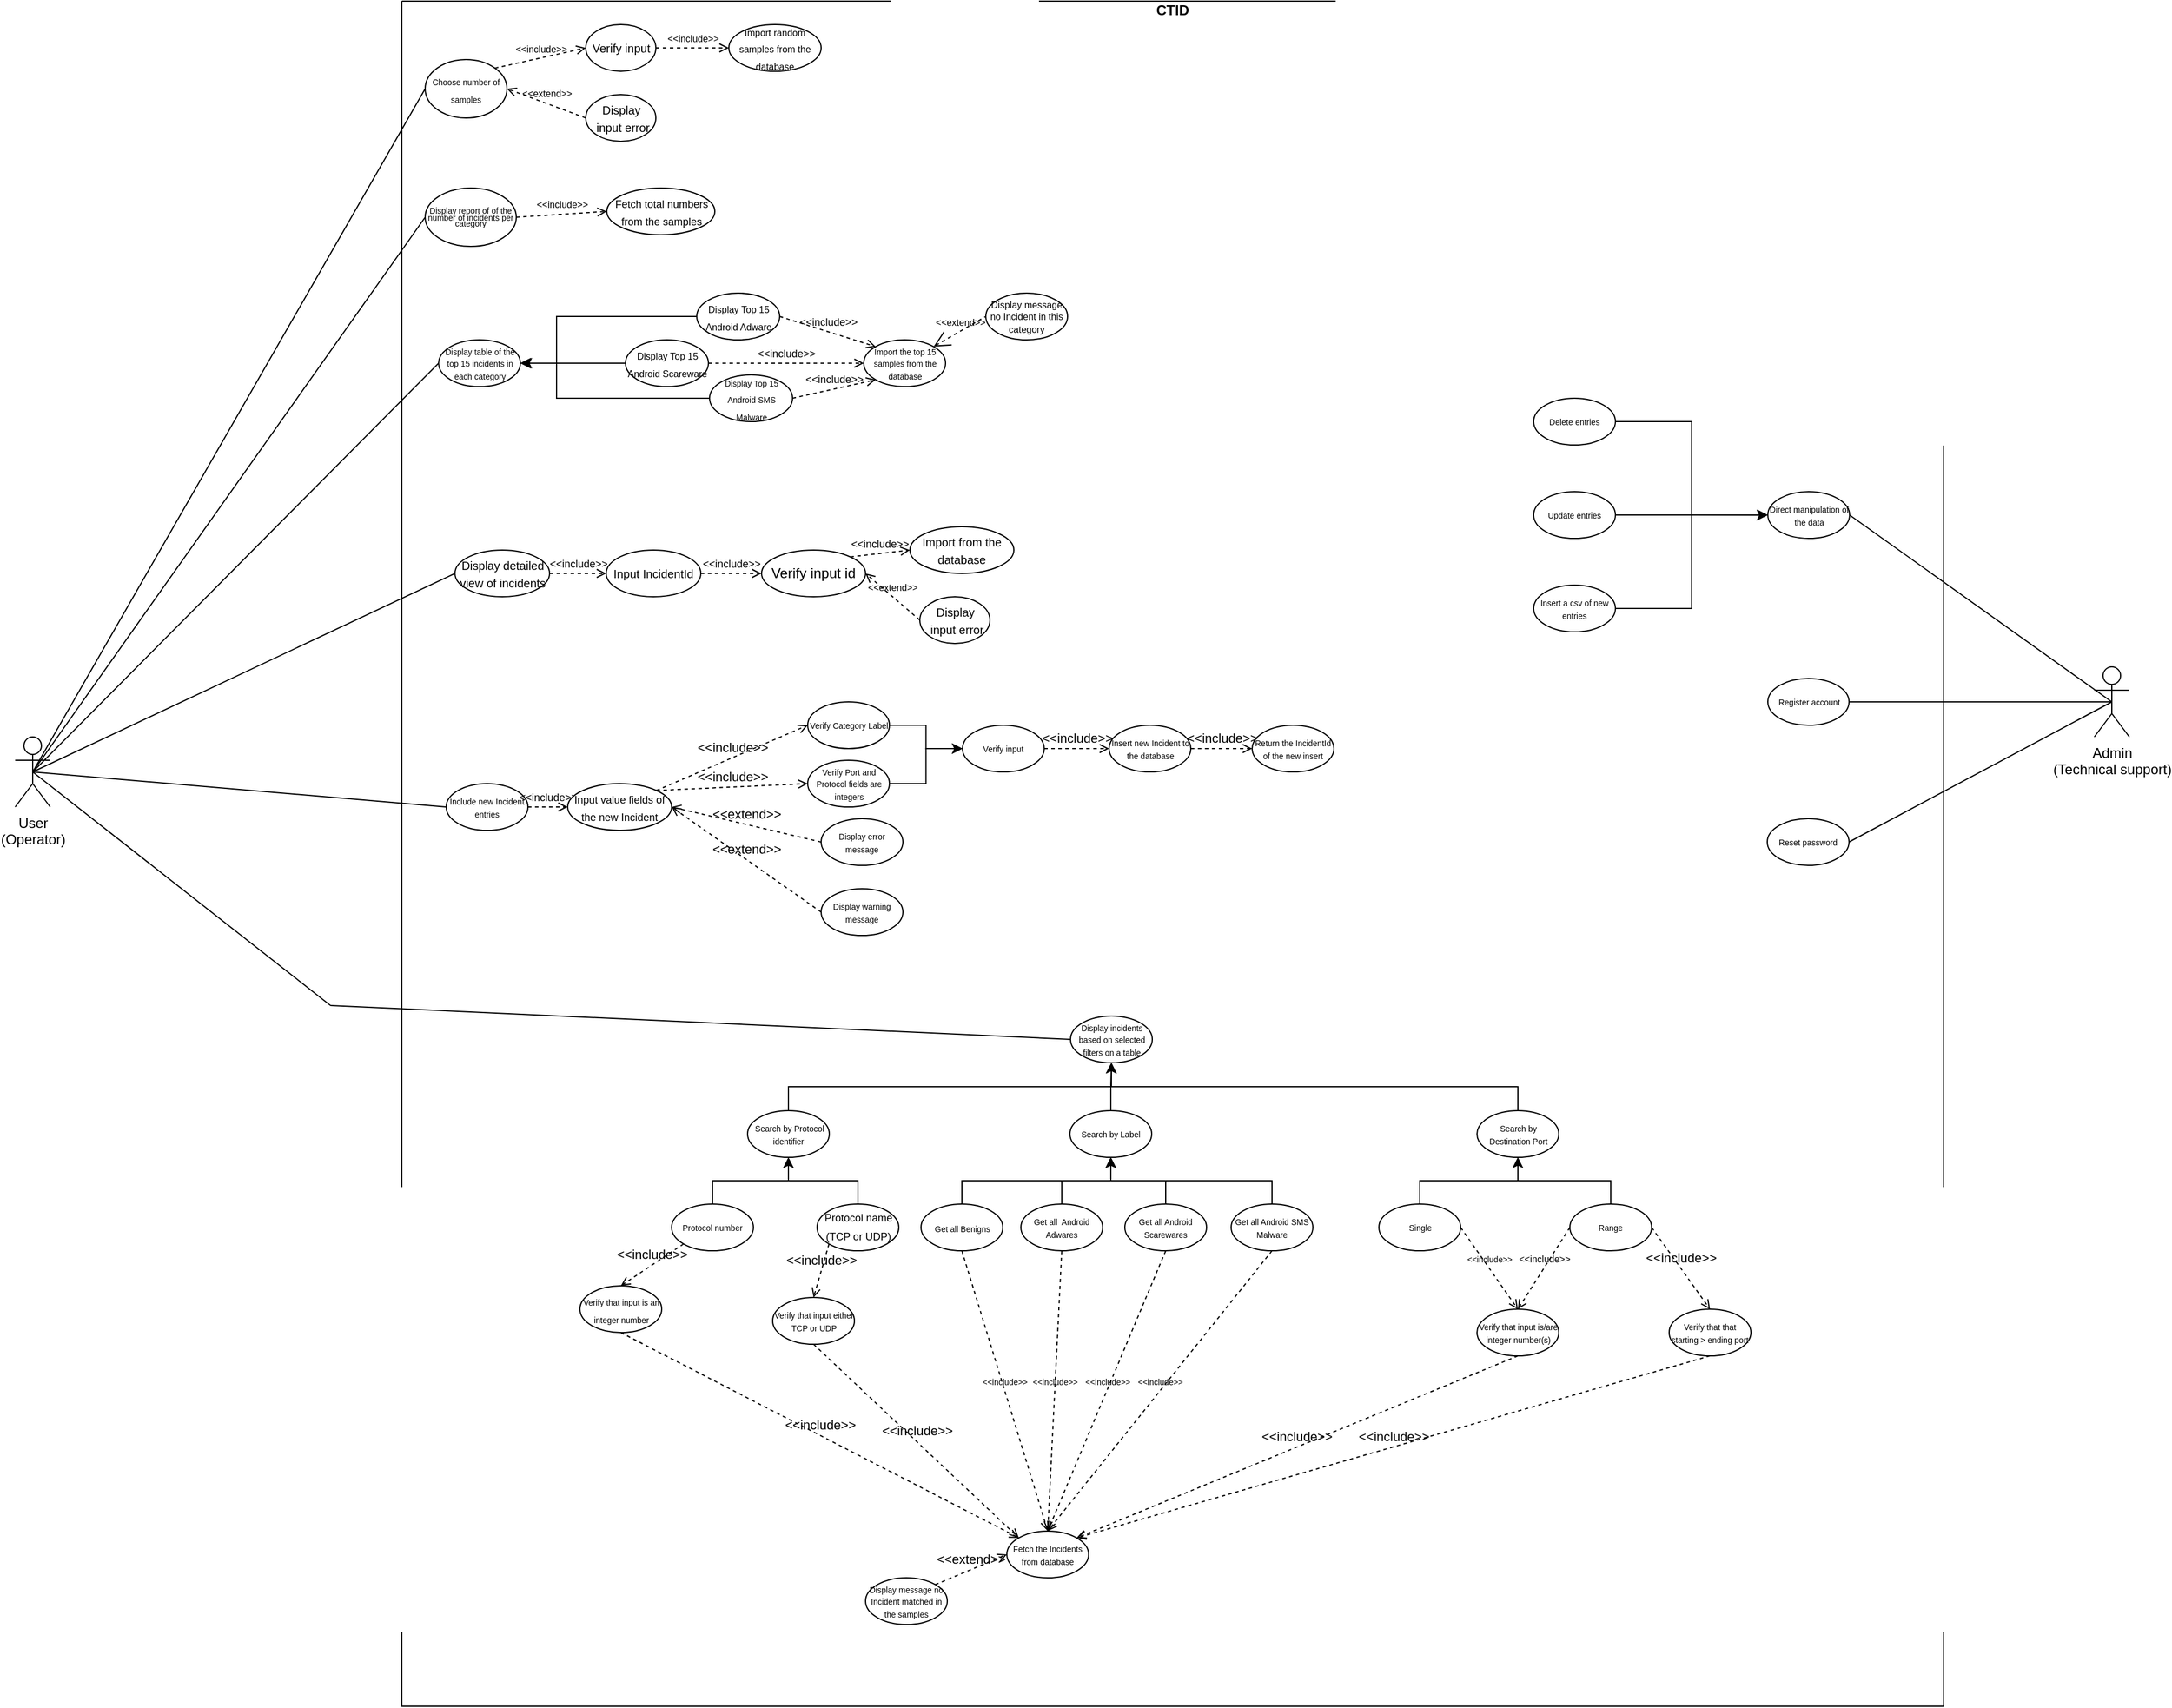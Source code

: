 <mxfile version="22.1.3" type="device">
  <diagram name="Page-1" id="Tl-RUBRihT8ZmPgngLrp">
    <mxGraphModel dx="2268" dy="310" grid="1" gridSize="10" guides="1" tooltips="1" connect="1" arrows="1" fold="1" page="1" pageScale="1" pageWidth="850" pageHeight="1100" math="0" shadow="0">
      <root>
        <mxCell id="0" />
        <mxCell id="1" parent="0" />
        <mxCell id="YjlcLBbJkgOvv29dIScK-1" value="&#xa;CTID" style="swimlane;startSize=0;" parent="1" vertex="1">
          <mxGeometry x="-1259" y="550" width="1320" height="1460" as="geometry">
            <mxRectangle x="150" width="70" height="40" as="alternateBounds" />
          </mxGeometry>
        </mxCell>
        <mxCell id="YjlcLBbJkgOvv29dIScK-4" value="&lt;font style=&quot;font-size: 7px;&quot;&gt;Choose number of samples&lt;/font&gt;" style="ellipse;whiteSpace=wrap;html=1;" parent="YjlcLBbJkgOvv29dIScK-1" vertex="1">
          <mxGeometry x="20" y="50" width="70" height="50" as="geometry" />
        </mxCell>
        <mxCell id="YjlcLBbJkgOvv29dIScK-5" value="&lt;p style=&quot;line-height: 80%; font-size: 7px;&quot;&gt;&lt;font style=&quot;font-size: 7px;&quot;&gt;Display report of of the number of &lt;/font&gt;&lt;span style=&quot;background-color: initial;&quot;&gt;incidents per category&lt;/span&gt;&lt;/p&gt;" style="ellipse;whiteSpace=wrap;html=1;" parent="YjlcLBbJkgOvv29dIScK-1" vertex="1">
          <mxGeometry x="20" y="160" width="78" height="50" as="geometry" />
        </mxCell>
        <mxCell id="YjlcLBbJkgOvv29dIScK-6" value="&lt;p style=&quot;line-height: 80%;&quot;&gt;&lt;font style=&quot;font-size: 7px;&quot;&gt;Display table of the top 15 incidents in each category&lt;/font&gt;&lt;/p&gt;" style="ellipse;whiteSpace=wrap;html=1;" parent="YjlcLBbJkgOvv29dIScK-1" vertex="1">
          <mxGeometry x="31.5" y="290" width="70" height="40" as="geometry" />
        </mxCell>
        <mxCell id="YjlcLBbJkgOvv29dIScK-11" value="&lt;font style=&quot;font-size: 10px;&quot;&gt;Verify input&lt;/font&gt;" style="ellipse;whiteSpace=wrap;html=1;" parent="YjlcLBbJkgOvv29dIScK-1" vertex="1">
          <mxGeometry x="157.5" y="20" width="60" height="40" as="geometry" />
        </mxCell>
        <mxCell id="YjlcLBbJkgOvv29dIScK-12" value="&lt;font style=&quot;font-size: 10px;&quot;&gt;Display&lt;br&gt;&amp;nbsp;input error&lt;/font&gt;" style="ellipse;whiteSpace=wrap;html=1;" parent="YjlcLBbJkgOvv29dIScK-1" vertex="1">
          <mxGeometry x="157.5" y="80" width="60" height="40" as="geometry" />
        </mxCell>
        <mxCell id="YjlcLBbJkgOvv29dIScK-13" value="&lt;font style=&quot;font-size: 8px;&quot;&gt;&amp;lt;&amp;lt;include&amp;gt;&amp;gt;&lt;/font&gt;" style="html=1;verticalAlign=bottom;labelBackgroundColor=none;endArrow=open;endFill=0;dashed=1;rounded=0;entryX=0;entryY=0.5;entryDx=0;entryDy=0;exitX=1;exitY=0;exitDx=0;exitDy=0;" parent="YjlcLBbJkgOvv29dIScK-1" source="YjlcLBbJkgOvv29dIScK-4" target="YjlcLBbJkgOvv29dIScK-11" edge="1">
          <mxGeometry x="0.005" width="160" relative="1" as="geometry">
            <mxPoint x="433" y="20" as="sourcePoint" />
            <mxPoint x="538" y="160" as="targetPoint" />
            <mxPoint as="offset" />
          </mxGeometry>
        </mxCell>
        <mxCell id="YjlcLBbJkgOvv29dIScK-14" value="&lt;font style=&quot;font-size: 8px;&quot;&gt;&amp;lt;&amp;lt;extend&amp;gt;&amp;gt;&lt;/font&gt;" style="html=1;verticalAlign=bottom;labelBackgroundColor=none;endArrow=open;endFill=0;dashed=1;rounded=0;entryX=1;entryY=0.5;entryDx=0;entryDy=0;exitX=0;exitY=0.5;exitDx=0;exitDy=0;" parent="YjlcLBbJkgOvv29dIScK-1" source="YjlcLBbJkgOvv29dIScK-12" target="YjlcLBbJkgOvv29dIScK-4" edge="1">
          <mxGeometry width="160" relative="1" as="geometry">
            <mxPoint x="259" y="240" as="sourcePoint" />
            <mxPoint x="339" y="340" as="targetPoint" />
          </mxGeometry>
        </mxCell>
        <mxCell id="DLUMgZfNCb0zFbr6v7K_-3" value="&lt;p style=&quot;line-height: 80%;&quot;&gt;&lt;font style=&quot;font-size: 7px;&quot;&gt;Display incidents based on selected filters on a table&lt;/font&gt;&lt;/p&gt;" style="ellipse;whiteSpace=wrap;html=1;" parent="YjlcLBbJkgOvv29dIScK-1" vertex="1">
          <mxGeometry x="572.5" y="869" width="70" height="40" as="geometry" />
        </mxCell>
        <mxCell id="ekGB9nlK1m-V3cDS4Xhz-47" style="edgeStyle=orthogonalEdgeStyle;rounded=0;orthogonalLoop=1;jettySize=auto;html=1;exitX=0.5;exitY=0;exitDx=0;exitDy=0;entryX=0.5;entryY=1;entryDx=0;entryDy=0;" parent="YjlcLBbJkgOvv29dIScK-1" source="DLUMgZfNCb0zFbr6v7K_-7" target="DLUMgZfNCb0zFbr6v7K_-3" edge="1">
          <mxGeometry relative="1" as="geometry" />
        </mxCell>
        <mxCell id="DLUMgZfNCb0zFbr6v7K_-7" value="&lt;p style=&quot;line-height: 80%;&quot;&gt;&lt;font style=&quot;font-size: 7px;&quot;&gt;&amp;nbsp;Search by Protocol identifier&lt;/font&gt;&lt;/p&gt;" style="ellipse;whiteSpace=wrap;html=1;" parent="YjlcLBbJkgOvv29dIScK-1" vertex="1">
          <mxGeometry x="296" y="950" width="70" height="40" as="geometry" />
        </mxCell>
        <mxCell id="ekGB9nlK1m-V3cDS4Xhz-48" style="edgeStyle=orthogonalEdgeStyle;rounded=0;orthogonalLoop=1;jettySize=auto;html=1;exitX=0.5;exitY=0;exitDx=0;exitDy=0;entryX=0.5;entryY=1;entryDx=0;entryDy=0;" parent="YjlcLBbJkgOvv29dIScK-1" source="DLUMgZfNCb0zFbr6v7K_-8" target="DLUMgZfNCb0zFbr6v7K_-3" edge="1">
          <mxGeometry relative="1" as="geometry" />
        </mxCell>
        <mxCell id="DLUMgZfNCb0zFbr6v7K_-8" value="&lt;p style=&quot;line-height: 80%;&quot;&gt;&lt;font style=&quot;font-size: 7px;&quot;&gt;Search by Label&lt;/font&gt;&lt;/p&gt;" style="ellipse;whiteSpace=wrap;html=1;" parent="YjlcLBbJkgOvv29dIScK-1" vertex="1">
          <mxGeometry x="572" y="950" width="70" height="40" as="geometry" />
        </mxCell>
        <mxCell id="ekGB9nlK1m-V3cDS4Xhz-49" style="edgeStyle=orthogonalEdgeStyle;rounded=0;orthogonalLoop=1;jettySize=auto;html=1;exitX=0.5;exitY=0;exitDx=0;exitDy=0;entryX=0.5;entryY=1;entryDx=0;entryDy=0;" parent="YjlcLBbJkgOvv29dIScK-1" source="DLUMgZfNCb0zFbr6v7K_-9" target="DLUMgZfNCb0zFbr6v7K_-3" edge="1">
          <mxGeometry relative="1" as="geometry" />
        </mxCell>
        <mxCell id="DLUMgZfNCb0zFbr6v7K_-9" value="&lt;p style=&quot;line-height: 80%;&quot;&gt;&lt;font style=&quot;font-size: 7px;&quot;&gt;Search by Destination Port&lt;/font&gt;&lt;/p&gt;" style="ellipse;whiteSpace=wrap;html=1;" parent="YjlcLBbJkgOvv29dIScK-1" vertex="1">
          <mxGeometry x="920.5" y="950" width="70" height="40" as="geometry" />
        </mxCell>
        <mxCell id="DLUMgZfNCb0zFbr6v7K_-10" value="&lt;p style=&quot;line-height: 80%;&quot;&gt;&lt;font style=&quot;font-size: 7px;&quot;&gt;Include new Incident entries&lt;/font&gt;&lt;/p&gt;" style="ellipse;whiteSpace=wrap;html=1;" parent="YjlcLBbJkgOvv29dIScK-1" vertex="1">
          <mxGeometry x="38" y="670" width="70" height="40" as="geometry" />
        </mxCell>
        <mxCell id="DLUMgZfNCb0zFbr6v7K_-21" value="&lt;font style=&quot;font-size: 9px;&quot;&gt;&amp;lt;&amp;lt;include&amp;gt;&amp;gt;&lt;/font&gt;" style="html=1;verticalAlign=bottom;labelBackgroundColor=none;endArrow=open;endFill=0;dashed=1;rounded=0;exitX=1;exitY=0.5;exitDx=0;exitDy=0;entryX=0;entryY=0.5;entryDx=0;entryDy=0;" parent="YjlcLBbJkgOvv29dIScK-1" source="DLUMgZfNCb0zFbr6v7K_-10" target="Cg1j_zctwQn2LOcNu0u8-18" edge="1">
          <mxGeometry width="160" relative="1" as="geometry">
            <mxPoint x="258" y="610" as="sourcePoint" />
            <mxPoint x="189" y="690" as="targetPoint" />
          </mxGeometry>
        </mxCell>
        <mxCell id="Cg1j_zctwQn2LOcNu0u8-3" value="&lt;font style=&quot;font-size: 8px;&quot;&gt;Import random samples from the database&lt;/font&gt;" style="ellipse;whiteSpace=wrap;html=1;" parent="YjlcLBbJkgOvv29dIScK-1" vertex="1">
          <mxGeometry x="280" y="20" width="79" height="40" as="geometry" />
        </mxCell>
        <mxCell id="Cg1j_zctwQn2LOcNu0u8-4" value="&lt;font style=&quot;font-size: 8px;&quot;&gt;&amp;lt;&amp;lt;include&amp;gt;&amp;gt;&lt;/font&gt;" style="html=1;verticalAlign=bottom;labelBackgroundColor=none;endArrow=open;endFill=0;dashed=1;rounded=0;entryX=0;entryY=0.5;entryDx=0;entryDy=0;exitX=1;exitY=0.5;exitDx=0;exitDy=0;" parent="YjlcLBbJkgOvv29dIScK-1" source="YjlcLBbJkgOvv29dIScK-11" target="Cg1j_zctwQn2LOcNu0u8-3" edge="1">
          <mxGeometry x="0.005" width="160" relative="1" as="geometry">
            <mxPoint x="109" y="90" as="sourcePoint" />
            <mxPoint x="210" y="70" as="targetPoint" />
            <mxPoint as="offset" />
          </mxGeometry>
        </mxCell>
        <mxCell id="Cg1j_zctwQn2LOcNu0u8-9" style="edgeStyle=orthogonalEdgeStyle;rounded=0;orthogonalLoop=1;jettySize=auto;html=1;exitX=0;exitY=0.5;exitDx=0;exitDy=0;entryX=1;entryY=0.5;entryDx=0;entryDy=0;" parent="YjlcLBbJkgOvv29dIScK-1" source="Cg1j_zctwQn2LOcNu0u8-5" target="YjlcLBbJkgOvv29dIScK-6" edge="1">
          <mxGeometry relative="1" as="geometry">
            <Array as="points">
              <mxPoint x="132.5" y="270" />
              <mxPoint x="132.5" y="310" />
            </Array>
          </mxGeometry>
        </mxCell>
        <mxCell id="Cg1j_zctwQn2LOcNu0u8-5" value="&lt;font style=&quot;font-size: 8px;&quot;&gt;Display Top 15 Android Adware&lt;/font&gt;" style="ellipse;whiteSpace=wrap;html=1;" parent="YjlcLBbJkgOvv29dIScK-1" vertex="1">
          <mxGeometry x="252.5" y="250" width="71" height="40" as="geometry" />
        </mxCell>
        <mxCell id="Cg1j_zctwQn2LOcNu0u8-8" style="edgeStyle=orthogonalEdgeStyle;rounded=0;orthogonalLoop=1;jettySize=auto;html=1;exitX=0;exitY=0.5;exitDx=0;exitDy=0;entryX=1;entryY=0.5;entryDx=0;entryDy=0;" parent="YjlcLBbJkgOvv29dIScK-1" source="Cg1j_zctwQn2LOcNu0u8-7" target="YjlcLBbJkgOvv29dIScK-6" edge="1">
          <mxGeometry relative="1" as="geometry">
            <Array as="points">
              <mxPoint x="132.5" y="340" />
              <mxPoint x="132.5" y="310" />
            </Array>
          </mxGeometry>
        </mxCell>
        <mxCell id="Cg1j_zctwQn2LOcNu0u8-7" value="&lt;font style=&quot;font-size: 7px;&quot;&gt;Display Top 15 Android SMS Malware&lt;/font&gt;" style="ellipse;whiteSpace=wrap;html=1;" parent="YjlcLBbJkgOvv29dIScK-1" vertex="1">
          <mxGeometry x="263.5" y="320" width="71" height="40" as="geometry" />
        </mxCell>
        <mxCell id="Cg1j_zctwQn2LOcNu0u8-11" style="edgeStyle=orthogonalEdgeStyle;rounded=0;orthogonalLoop=1;jettySize=auto;html=1;exitX=0;exitY=0.5;exitDx=0;exitDy=0;" parent="YjlcLBbJkgOvv29dIScK-1" source="Cg1j_zctwQn2LOcNu0u8-6" edge="1">
          <mxGeometry relative="1" as="geometry">
            <mxPoint x="102.5" y="309.973" as="targetPoint" />
          </mxGeometry>
        </mxCell>
        <mxCell id="Cg1j_zctwQn2LOcNu0u8-6" value="&lt;font style=&quot;font-size: 8px;&quot;&gt;Display Top 15 Android Scareware&lt;/font&gt;" style="ellipse;whiteSpace=wrap;html=1;" parent="YjlcLBbJkgOvv29dIScK-1" vertex="1">
          <mxGeometry x="191.5" y="290" width="71" height="40" as="geometry" />
        </mxCell>
        <mxCell id="Cg1j_zctwQn2LOcNu0u8-12" value="&lt;font style=&quot;font-size: 10px;&quot;&gt;Input IncidentId&lt;/font&gt;" style="ellipse;whiteSpace=wrap;html=1;" parent="YjlcLBbJkgOvv29dIScK-1" vertex="1">
          <mxGeometry x="175" y="470" width="81" height="40" as="geometry" />
        </mxCell>
        <mxCell id="Cg1j_zctwQn2LOcNu0u8-13" value="&lt;font style=&quot;font-size: 10px;&quot;&gt;Display detailed view of incidents&lt;/font&gt;" style="ellipse;whiteSpace=wrap;html=1;" parent="YjlcLBbJkgOvv29dIScK-1" vertex="1">
          <mxGeometry x="45.5" y="470" width="81" height="40" as="geometry" />
        </mxCell>
        <mxCell id="Cg1j_zctwQn2LOcNu0u8-14" value="&lt;font style=&quot;font-size: 9px;&quot;&gt;&amp;lt;&amp;lt;include&amp;gt;&amp;gt;&lt;/font&gt;" style="html=1;verticalAlign=bottom;labelBackgroundColor=none;endArrow=open;endFill=0;dashed=1;rounded=0;exitX=1;exitY=0.5;exitDx=0;exitDy=0;entryX=0;entryY=0.5;entryDx=0;entryDy=0;" parent="YjlcLBbJkgOvv29dIScK-1" source="Cg1j_zctwQn2LOcNu0u8-13" target="Cg1j_zctwQn2LOcNu0u8-12" edge="1">
          <mxGeometry width="160" relative="1" as="geometry">
            <mxPoint x="125.5" y="430" as="sourcePoint" />
            <mxPoint x="206.5" y="430" as="targetPoint" />
          </mxGeometry>
        </mxCell>
        <mxCell id="Cg1j_zctwQn2LOcNu0u8-15" value="&lt;font style=&quot;font-size: 10px;&quot;&gt;Import from the database&lt;/font&gt;" style="ellipse;whiteSpace=wrap;html=1;" parent="YjlcLBbJkgOvv29dIScK-1" vertex="1">
          <mxGeometry x="435" y="450" width="89" height="40" as="geometry" />
        </mxCell>
        <mxCell id="Cg1j_zctwQn2LOcNu0u8-16" value="&lt;font style=&quot;font-size: 9px;&quot;&gt;&amp;lt;&amp;lt;include&amp;gt;&amp;gt;&lt;/font&gt;" style="html=1;verticalAlign=bottom;labelBackgroundColor=none;endArrow=open;endFill=0;dashed=1;rounded=0;entryX=0;entryY=0.5;entryDx=0;entryDy=0;exitX=1;exitY=0;exitDx=0;exitDy=0;" parent="YjlcLBbJkgOvv29dIScK-1" source="ekGB9nlK1m-V3cDS4Xhz-1" target="Cg1j_zctwQn2LOcNu0u8-15" edge="1">
          <mxGeometry width="160" relative="1" as="geometry">
            <mxPoint x="369" y="460" as="sourcePoint" />
            <mxPoint x="569" y="410" as="targetPoint" />
          </mxGeometry>
        </mxCell>
        <mxCell id="Cg1j_zctwQn2LOcNu0u8-18" value="&lt;font style=&quot;font-size: 9px;&quot;&gt;Input value fields of the new Incident&lt;/font&gt;" style="ellipse;whiteSpace=wrap;html=1;" parent="YjlcLBbJkgOvv29dIScK-1" vertex="1">
          <mxGeometry x="142" y="670" width="89" height="40" as="geometry" />
        </mxCell>
        <mxCell id="ekGB9nlK1m-V3cDS4Xhz-64" style="edgeStyle=orthogonalEdgeStyle;rounded=0;orthogonalLoop=1;jettySize=auto;html=1;exitX=0.5;exitY=0;exitDx=0;exitDy=0;entryX=0.5;entryY=1;entryDx=0;entryDy=0;" parent="YjlcLBbJkgOvv29dIScK-1" source="Cg1j_zctwQn2LOcNu0u8-22" target="DLUMgZfNCb0zFbr6v7K_-9" edge="1">
          <mxGeometry relative="1" as="geometry" />
        </mxCell>
        <mxCell id="Cg1j_zctwQn2LOcNu0u8-22" value="&lt;p style=&quot;line-height: 80%;&quot;&gt;&lt;font style=&quot;font-size: 7px;&quot;&gt;Range&lt;/font&gt;&lt;/p&gt;" style="ellipse;whiteSpace=wrap;html=1;" parent="YjlcLBbJkgOvv29dIScK-1" vertex="1">
          <mxGeometry x="1000" y="1030" width="70" height="40" as="geometry" />
        </mxCell>
        <mxCell id="ekGB9nlK1m-V3cDS4Xhz-63" style="edgeStyle=orthogonalEdgeStyle;rounded=0;orthogonalLoop=1;jettySize=auto;html=1;exitX=0.5;exitY=0;exitDx=0;exitDy=0;entryX=0.5;entryY=1;entryDx=0;entryDy=0;" parent="YjlcLBbJkgOvv29dIScK-1" source="Cg1j_zctwQn2LOcNu0u8-21" target="DLUMgZfNCb0zFbr6v7K_-9" edge="1">
          <mxGeometry relative="1" as="geometry" />
        </mxCell>
        <mxCell id="Cg1j_zctwQn2LOcNu0u8-21" value="&lt;p style=&quot;line-height: 80%;&quot;&gt;&lt;font style=&quot;font-size: 7px;&quot;&gt;Single&lt;/font&gt;&lt;/p&gt;" style="ellipse;whiteSpace=wrap;html=1;" parent="YjlcLBbJkgOvv29dIScK-1" vertex="1">
          <mxGeometry x="836.5" y="1030" width="70" height="40" as="geometry" />
        </mxCell>
        <mxCell id="ekGB9nlK1m-V3cDS4Xhz-1" value="Verify input id" style="ellipse;whiteSpace=wrap;html=1;" parent="YjlcLBbJkgOvv29dIScK-1" vertex="1">
          <mxGeometry x="308" y="470" width="89" height="40" as="geometry" />
        </mxCell>
        <mxCell id="ekGB9nlK1m-V3cDS4Xhz-2" value="&lt;font style=&quot;font-size: 9px;&quot;&gt;&amp;lt;&amp;lt;include&amp;gt;&amp;gt;&lt;/font&gt;" style="html=1;verticalAlign=bottom;labelBackgroundColor=none;endArrow=open;endFill=0;dashed=1;rounded=0;entryX=0;entryY=0.5;entryDx=0;entryDy=0;exitX=1;exitY=0.5;exitDx=0;exitDy=0;" parent="YjlcLBbJkgOvv29dIScK-1" source="Cg1j_zctwQn2LOcNu0u8-12" target="ekGB9nlK1m-V3cDS4Xhz-1" edge="1">
          <mxGeometry width="160" relative="1" as="geometry">
            <mxPoint x="379" y="470" as="sourcePoint" />
            <mxPoint x="420" y="440" as="targetPoint" />
          </mxGeometry>
        </mxCell>
        <mxCell id="ekGB9nlK1m-V3cDS4Xhz-3" value="&lt;font style=&quot;font-size: 10px;&quot;&gt;Display&lt;br&gt;&amp;nbsp;input error&lt;/font&gt;" style="ellipse;whiteSpace=wrap;html=1;" parent="YjlcLBbJkgOvv29dIScK-1" vertex="1">
          <mxGeometry x="443.5" y="510" width="60" height="40" as="geometry" />
        </mxCell>
        <mxCell id="ekGB9nlK1m-V3cDS4Xhz-4" value="&lt;font style=&quot;font-size: 8px;&quot;&gt;&amp;lt;&amp;lt;extend&amp;gt;&amp;gt;&lt;/font&gt;" style="html=1;verticalAlign=bottom;labelBackgroundColor=none;endArrow=open;endFill=0;dashed=1;rounded=0;entryX=1;entryY=0.5;entryDx=0;entryDy=0;exitX=0;exitY=0.5;exitDx=0;exitDy=0;" parent="YjlcLBbJkgOvv29dIScK-1" source="ekGB9nlK1m-V3cDS4Xhz-3" target="ekGB9nlK1m-V3cDS4Xhz-1" edge="1">
          <mxGeometry width="160" relative="1" as="geometry">
            <mxPoint x="410" y="520" as="sourcePoint" />
            <mxPoint x="620" y="760" as="targetPoint" />
          </mxGeometry>
        </mxCell>
        <mxCell id="ekGB9nlK1m-V3cDS4Xhz-50" style="edgeStyle=orthogonalEdgeStyle;rounded=0;orthogonalLoop=1;jettySize=auto;html=1;exitX=0.5;exitY=0;exitDx=0;exitDy=0;entryX=0.5;entryY=1;entryDx=0;entryDy=0;" parent="YjlcLBbJkgOvv29dIScK-1" source="ekGB9nlK1m-V3cDS4Xhz-8" target="DLUMgZfNCb0zFbr6v7K_-7" edge="1">
          <mxGeometry relative="1" as="geometry" />
        </mxCell>
        <mxCell id="ekGB9nlK1m-V3cDS4Xhz-8" value="&lt;p style=&quot;line-height: 80%;&quot;&gt;&lt;font style=&quot;font-size: 7px;&quot;&gt;Protocol number&lt;/font&gt;&lt;/p&gt;" style="ellipse;whiteSpace=wrap;html=1;" parent="YjlcLBbJkgOvv29dIScK-1" vertex="1">
          <mxGeometry x="231" y="1030" width="70" height="40" as="geometry" />
        </mxCell>
        <mxCell id="ekGB9nlK1m-V3cDS4Xhz-51" style="edgeStyle=orthogonalEdgeStyle;rounded=0;orthogonalLoop=1;jettySize=auto;html=1;exitX=0.5;exitY=0;exitDx=0;exitDy=0;entryX=0.5;entryY=1;entryDx=0;entryDy=0;" parent="YjlcLBbJkgOvv29dIScK-1" source="ekGB9nlK1m-V3cDS4Xhz-7" target="DLUMgZfNCb0zFbr6v7K_-7" edge="1">
          <mxGeometry relative="1" as="geometry" />
        </mxCell>
        <mxCell id="ekGB9nlK1m-V3cDS4Xhz-7" value="&lt;p style=&quot;line-height: 80%; font-size: 9px;&quot;&gt;&lt;font style=&quot;font-size: 9px;&quot;&gt;Protocol name&lt;/font&gt;&lt;/p&gt;&lt;p style=&quot;line-height: 80%; font-size: 9px;&quot;&gt;&lt;font style=&quot;font-size: 9px;&quot;&gt;(TCP or UDP)&lt;/font&gt;&lt;/p&gt;" style="ellipse;whiteSpace=wrap;html=1;" parent="YjlcLBbJkgOvv29dIScK-1" vertex="1">
          <mxGeometry x="355.5" y="1030" width="70" height="40" as="geometry" />
        </mxCell>
        <mxCell id="ekGB9nlK1m-V3cDS4Xhz-59" style="edgeStyle=orthogonalEdgeStyle;rounded=0;orthogonalLoop=1;jettySize=auto;html=1;exitX=0.5;exitY=0;exitDx=0;exitDy=0;entryX=0.5;entryY=1;entryDx=0;entryDy=0;" parent="YjlcLBbJkgOvv29dIScK-1" source="ekGB9nlK1m-V3cDS4Xhz-15" target="DLUMgZfNCb0zFbr6v7K_-8" edge="1">
          <mxGeometry relative="1" as="geometry" />
        </mxCell>
        <mxCell id="ekGB9nlK1m-V3cDS4Xhz-15" value="&lt;p style=&quot;line-height: 80%;&quot;&gt;&lt;font style=&quot;font-size: 7px;&quot;&gt;Get all Android Scarewares&lt;/font&gt;&lt;/p&gt;" style="ellipse;whiteSpace=wrap;html=1;" parent="YjlcLBbJkgOvv29dIScK-1" vertex="1">
          <mxGeometry x="619" y="1030" width="70" height="40" as="geometry" />
        </mxCell>
        <mxCell id="ekGB9nlK1m-V3cDS4Xhz-14" value="&lt;p style=&quot;line-height: 80%;&quot;&gt;&lt;font style=&quot;font-size: 7px;&quot;&gt;Fetch the Incidents from database&lt;/font&gt;&lt;/p&gt;" style="ellipse;whiteSpace=wrap;html=1;" parent="YjlcLBbJkgOvv29dIScK-1" vertex="1">
          <mxGeometry x="518" y="1310" width="70" height="40" as="geometry" />
        </mxCell>
        <mxCell id="ekGB9nlK1m-V3cDS4Xhz-57" style="edgeStyle=orthogonalEdgeStyle;rounded=0;orthogonalLoop=1;jettySize=auto;html=1;exitX=0.5;exitY=0;exitDx=0;exitDy=0;entryX=0.5;entryY=1;entryDx=0;entryDy=0;" parent="YjlcLBbJkgOvv29dIScK-1" source="ekGB9nlK1m-V3cDS4Xhz-12" target="DLUMgZfNCb0zFbr6v7K_-8" edge="1">
          <mxGeometry relative="1" as="geometry" />
        </mxCell>
        <mxCell id="ekGB9nlK1m-V3cDS4Xhz-12" value="&lt;span style=&quot;font-size: 7px;&quot;&gt;Get all Benigns&lt;/span&gt;" style="ellipse;whiteSpace=wrap;html=1;" parent="YjlcLBbJkgOvv29dIScK-1" vertex="1">
          <mxGeometry x="444.5" y="1030" width="70" height="40" as="geometry" />
        </mxCell>
        <mxCell id="ekGB9nlK1m-V3cDS4Xhz-60" style="edgeStyle=orthogonalEdgeStyle;rounded=0;orthogonalLoop=1;jettySize=auto;html=1;exitX=0.5;exitY=0;exitDx=0;exitDy=0;entryX=0.5;entryY=1;entryDx=0;entryDy=0;" parent="YjlcLBbJkgOvv29dIScK-1" source="ekGB9nlK1m-V3cDS4Xhz-11" target="DLUMgZfNCb0zFbr6v7K_-8" edge="1">
          <mxGeometry relative="1" as="geometry" />
        </mxCell>
        <mxCell id="ekGB9nlK1m-V3cDS4Xhz-11" value="&lt;p style=&quot;line-height: 80%;&quot;&gt;&lt;font style=&quot;font-size: 7px;&quot;&gt;Get all Android SMS Malware&lt;/font&gt;&lt;/p&gt;" style="ellipse;whiteSpace=wrap;html=1;" parent="YjlcLBbJkgOvv29dIScK-1" vertex="1">
          <mxGeometry x="710" y="1030" width="70" height="40" as="geometry" />
        </mxCell>
        <mxCell id="ekGB9nlK1m-V3cDS4Xhz-58" style="edgeStyle=orthogonalEdgeStyle;rounded=0;orthogonalLoop=1;jettySize=auto;html=1;exitX=0.5;exitY=0;exitDx=0;exitDy=0;entryX=0.5;entryY=1;entryDx=0;entryDy=0;" parent="YjlcLBbJkgOvv29dIScK-1" source="ekGB9nlK1m-V3cDS4Xhz-10" target="DLUMgZfNCb0zFbr6v7K_-8" edge="1">
          <mxGeometry relative="1" as="geometry" />
        </mxCell>
        <mxCell id="ekGB9nlK1m-V3cDS4Xhz-10" value="&lt;p style=&quot;line-height: 80%;&quot;&gt;&lt;font style=&quot;font-size: 7px;&quot;&gt;Get all&amp;nbsp; Android Adwares&lt;/font&gt;&lt;/p&gt;" style="ellipse;whiteSpace=wrap;html=1;" parent="YjlcLBbJkgOvv29dIScK-1" vertex="1">
          <mxGeometry x="530" y="1030" width="70" height="40" as="geometry" />
        </mxCell>
        <mxCell id="ekGB9nlK1m-V3cDS4Xhz-16" value="&lt;p style=&quot;line-height: 80%;&quot;&gt;&lt;font style=&quot;font-size: 7px;&quot;&gt;Display warning message&lt;/font&gt;&lt;/p&gt;" style="ellipse;whiteSpace=wrap;html=1;" parent="YjlcLBbJkgOvv29dIScK-1" vertex="1">
          <mxGeometry x="359" y="760" width="70" height="40" as="geometry" />
        </mxCell>
        <mxCell id="ekGB9nlK1m-V3cDS4Xhz-17" value="&lt;p style=&quot;line-height: 80%;&quot;&gt;&lt;font style=&quot;font-size: 7px;&quot;&gt;Display error message&lt;/font&gt;&lt;/p&gt;" style="ellipse;whiteSpace=wrap;html=1;" parent="YjlcLBbJkgOvv29dIScK-1" vertex="1">
          <mxGeometry x="359" y="700" width="70" height="40" as="geometry" />
        </mxCell>
        <mxCell id="ekGB9nlK1m-V3cDS4Xhz-46" style="edgeStyle=orthogonalEdgeStyle;rounded=0;orthogonalLoop=1;jettySize=auto;html=1;exitX=1;exitY=0.5;exitDx=0;exitDy=0;entryX=0;entryY=0.5;entryDx=0;entryDy=0;" parent="YjlcLBbJkgOvv29dIScK-1" source="ekGB9nlK1m-V3cDS4Xhz-18" target="ekGB9nlK1m-V3cDS4Xhz-38" edge="1">
          <mxGeometry relative="1" as="geometry" />
        </mxCell>
        <mxCell id="ekGB9nlK1m-V3cDS4Xhz-18" value="&lt;p style=&quot;line-height: 80%;&quot;&gt;&lt;font style=&quot;font-size: 7px;&quot;&gt;Verify Port and Protocol fields are integers&lt;/font&gt;&lt;/p&gt;" style="ellipse;whiteSpace=wrap;html=1;" parent="YjlcLBbJkgOvv29dIScK-1" vertex="1">
          <mxGeometry x="347.5" y="650" width="70" height="40" as="geometry" />
        </mxCell>
        <mxCell id="ekGB9nlK1m-V3cDS4Xhz-45" style="edgeStyle=orthogonalEdgeStyle;rounded=0;orthogonalLoop=1;jettySize=auto;html=1;exitX=1;exitY=0.5;exitDx=0;exitDy=0;entryX=0;entryY=0.5;entryDx=0;entryDy=0;" parent="YjlcLBbJkgOvv29dIScK-1" source="ekGB9nlK1m-V3cDS4Xhz-19" target="ekGB9nlK1m-V3cDS4Xhz-38" edge="1">
          <mxGeometry relative="1" as="geometry" />
        </mxCell>
        <mxCell id="ekGB9nlK1m-V3cDS4Xhz-19" value="&lt;p style=&quot;line-height: 80%;&quot;&gt;&lt;font style=&quot;font-size: 7px;&quot;&gt;Verify Category Label&lt;/font&gt;&lt;/p&gt;" style="ellipse;whiteSpace=wrap;html=1;" parent="YjlcLBbJkgOvv29dIScK-1" vertex="1">
          <mxGeometry x="347.5" y="600" width="70" height="40" as="geometry" />
        </mxCell>
        <mxCell id="ekGB9nlK1m-V3cDS4Xhz-22" value="&lt;p style=&quot;line-height: 80%;&quot;&gt;&lt;font style=&quot;font-size: 7px;&quot;&gt;Verify that that starting &amp;gt; ending port&lt;/font&gt;&lt;/p&gt;" style="ellipse;whiteSpace=wrap;html=1;" parent="YjlcLBbJkgOvv29dIScK-1" vertex="1">
          <mxGeometry x="1085" y="1120" width="70" height="40" as="geometry" />
        </mxCell>
        <mxCell id="ekGB9nlK1m-V3cDS4Xhz-23" value="&lt;p style=&quot;line-height: 80%;&quot;&gt;&lt;font style=&quot;font-size: 7px;&quot;&gt;Verify that input is/are integer number(s)&lt;/font&gt;&lt;/p&gt;" style="ellipse;whiteSpace=wrap;html=1;" parent="YjlcLBbJkgOvv29dIScK-1" vertex="1">
          <mxGeometry x="920.5" y="1120" width="70" height="40" as="geometry" />
        </mxCell>
        <mxCell id="ekGB9nlK1m-V3cDS4Xhz-25" value="&lt;p style=&quot;line-height: 80%;&quot;&gt;&lt;font style=&quot;font-size: 7px;&quot;&gt;Verify that input either TCP or UDP&lt;/font&gt;&lt;/p&gt;" style="ellipse;whiteSpace=wrap;html=1;" parent="YjlcLBbJkgOvv29dIScK-1" vertex="1">
          <mxGeometry x="317.5" y="1110" width="70" height="40" as="geometry" />
        </mxCell>
        <mxCell id="ekGB9nlK1m-V3cDS4Xhz-26" value="&lt;span style=&quot;font-size: 7px;&quot;&gt;Verify that input is an integer number&lt;/span&gt;" style="ellipse;whiteSpace=wrap;html=1;" parent="YjlcLBbJkgOvv29dIScK-1" vertex="1">
          <mxGeometry x="152.5" y="1100" width="70" height="40" as="geometry" />
        </mxCell>
        <mxCell id="ekGB9nlK1m-V3cDS4Xhz-27" value="&lt;p style=&quot;line-height: 80%;&quot;&gt;&lt;font style=&quot;font-size: 8px;&quot;&gt;Display message no Incident in this category&lt;/font&gt;&lt;br&gt;&lt;/p&gt;" style="ellipse;whiteSpace=wrap;html=1;" parent="YjlcLBbJkgOvv29dIScK-1" vertex="1">
          <mxGeometry x="500" y="250" width="70" height="40" as="geometry" />
        </mxCell>
        <mxCell id="ekGB9nlK1m-V3cDS4Xhz-28" value="&lt;p style=&quot;line-height: 80%;&quot;&gt;&lt;font style=&quot;font-size: 7px;&quot;&gt;Import the top 15 samples from the database&lt;/font&gt;&lt;/p&gt;" style="ellipse;whiteSpace=wrap;html=1;" parent="YjlcLBbJkgOvv29dIScK-1" vertex="1">
          <mxGeometry x="395.5" y="290" width="70" height="40" as="geometry" />
        </mxCell>
        <mxCell id="ekGB9nlK1m-V3cDS4Xhz-29" value="&lt;font style=&quot;font-size: 9px;&quot;&gt;Fetch total numbers from the samples&lt;/font&gt;" style="ellipse;whiteSpace=wrap;html=1;" parent="YjlcLBbJkgOvv29dIScK-1" vertex="1">
          <mxGeometry x="175.5" y="160" width="92.5" height="40" as="geometry" />
        </mxCell>
        <mxCell id="ekGB9nlK1m-V3cDS4Xhz-30" value="&lt;font style=&quot;font-size: 8px;&quot;&gt;&amp;lt;&amp;lt;include&amp;gt;&amp;gt;&lt;/font&gt;" style="html=1;verticalAlign=bottom;labelBackgroundColor=none;endArrow=open;endFill=0;dashed=1;rounded=0;entryX=0;entryY=0.5;entryDx=0;entryDy=0;exitX=1;exitY=0.5;exitDx=0;exitDy=0;" parent="YjlcLBbJkgOvv29dIScK-1" source="YjlcLBbJkgOvv29dIScK-5" target="ekGB9nlK1m-V3cDS4Xhz-29" edge="1">
          <mxGeometry x="0.005" width="160" relative="1" as="geometry">
            <mxPoint x="88" y="90" as="sourcePoint" />
            <mxPoint x="186" y="70" as="targetPoint" />
            <mxPoint as="offset" />
          </mxGeometry>
        </mxCell>
        <mxCell id="ekGB9nlK1m-V3cDS4Xhz-33" value="&lt;font style=&quot;font-size: 9px;&quot;&gt;&amp;lt;&amp;lt;include&amp;gt;&amp;gt;&lt;/font&gt;" style="html=1;verticalAlign=bottom;labelBackgroundColor=none;endArrow=open;endFill=0;dashed=1;rounded=0;entryX=0;entryY=0;entryDx=0;entryDy=0;exitX=1;exitY=0.5;exitDx=0;exitDy=0;" parent="YjlcLBbJkgOvv29dIScK-1" source="Cg1j_zctwQn2LOcNu0u8-5" target="ekGB9nlK1m-V3cDS4Xhz-28" edge="1">
          <mxGeometry width="160" relative="1" as="geometry">
            <mxPoint x="376.5" y="410" as="sourcePoint" />
            <mxPoint x="452.5" y="390" as="targetPoint" />
          </mxGeometry>
        </mxCell>
        <mxCell id="ekGB9nlK1m-V3cDS4Xhz-31" value="&lt;font style=&quot;font-size: 9px;&quot;&gt;&amp;lt;&amp;lt;include&amp;gt;&amp;gt;&lt;/font&gt;" style="html=1;verticalAlign=bottom;labelBackgroundColor=none;endArrow=open;endFill=0;dashed=1;rounded=0;entryX=0;entryY=0.5;entryDx=0;entryDy=0;exitX=1;exitY=0.5;exitDx=0;exitDy=0;" parent="YjlcLBbJkgOvv29dIScK-1" source="Cg1j_zctwQn2LOcNu0u8-6" target="ekGB9nlK1m-V3cDS4Xhz-28" edge="1">
          <mxGeometry width="160" relative="1" as="geometry">
            <mxPoint x="356.5" y="390" as="sourcePoint" />
            <mxPoint x="432.5" y="370" as="targetPoint" />
          </mxGeometry>
        </mxCell>
        <mxCell id="ekGB9nlK1m-V3cDS4Xhz-32" value="&lt;font style=&quot;font-size: 9px;&quot;&gt;&amp;lt;&amp;lt;include&amp;gt;&amp;gt;&lt;/font&gt;" style="html=1;verticalAlign=bottom;labelBackgroundColor=none;endArrow=open;endFill=0;dashed=1;rounded=0;entryX=0;entryY=1;entryDx=0;entryDy=0;exitX=1;exitY=0.5;exitDx=0;exitDy=0;" parent="YjlcLBbJkgOvv29dIScK-1" source="Cg1j_zctwQn2LOcNu0u8-7" target="ekGB9nlK1m-V3cDS4Xhz-28" edge="1">
          <mxGeometry width="160" relative="1" as="geometry">
            <mxPoint x="366.5" y="400" as="sourcePoint" />
            <mxPoint x="442.5" y="380" as="targetPoint" />
          </mxGeometry>
        </mxCell>
        <mxCell id="ekGB9nlK1m-V3cDS4Xhz-34" value="&amp;lt;&amp;lt;include&amp;gt;&amp;gt;" style="html=1;verticalAlign=bottom;labelBackgroundColor=none;endArrow=open;endFill=0;dashed=1;rounded=0;entryX=0;entryY=0.5;entryDx=0;entryDy=0;exitX=1;exitY=0;exitDx=0;exitDy=0;" parent="YjlcLBbJkgOvv29dIScK-1" source="Cg1j_zctwQn2LOcNu0u8-18" target="ekGB9nlK1m-V3cDS4Xhz-18" edge="1">
          <mxGeometry width="160" relative="1" as="geometry">
            <mxPoint x="119" y="620" as="sourcePoint" />
            <mxPoint x="279" y="620" as="targetPoint" />
          </mxGeometry>
        </mxCell>
        <mxCell id="ekGB9nlK1m-V3cDS4Xhz-35" value="&amp;lt;&amp;lt;include&amp;gt;&amp;gt;" style="html=1;verticalAlign=bottom;labelBackgroundColor=none;endArrow=open;endFill=0;dashed=1;rounded=0;entryX=0;entryY=0.5;entryDx=0;entryDy=0;exitX=1;exitY=0;exitDx=0;exitDy=0;" parent="YjlcLBbJkgOvv29dIScK-1" source="Cg1j_zctwQn2LOcNu0u8-18" target="ekGB9nlK1m-V3cDS4Xhz-19" edge="1">
          <mxGeometry width="160" relative="1" as="geometry">
            <mxPoint x="129" y="630" as="sourcePoint" />
            <mxPoint x="289" y="630" as="targetPoint" />
          </mxGeometry>
        </mxCell>
        <mxCell id="ekGB9nlK1m-V3cDS4Xhz-36" value="&amp;lt;&amp;lt;extend&amp;gt;&amp;gt;" style="html=1;verticalAlign=bottom;labelBackgroundColor=none;endArrow=open;endFill=0;dashed=1;rounded=0;entryX=1;entryY=0.5;entryDx=0;entryDy=0;exitX=0;exitY=0.5;exitDx=0;exitDy=0;" parent="YjlcLBbJkgOvv29dIScK-1" source="ekGB9nlK1m-V3cDS4Xhz-17" target="Cg1j_zctwQn2LOcNu0u8-18" edge="1">
          <mxGeometry width="160" relative="1" as="geometry">
            <mxPoint x="159" y="740" as="sourcePoint" />
            <mxPoint x="319" y="740" as="targetPoint" />
          </mxGeometry>
        </mxCell>
        <mxCell id="ekGB9nlK1m-V3cDS4Xhz-37" value="&amp;lt;&amp;lt;extend&amp;gt;&amp;gt;" style="html=1;verticalAlign=bottom;labelBackgroundColor=none;endArrow=open;endFill=0;dashed=1;rounded=0;entryX=1;entryY=0.5;entryDx=0;entryDy=0;exitX=0;exitY=0.5;exitDx=0;exitDy=0;" parent="YjlcLBbJkgOvv29dIScK-1" source="ekGB9nlK1m-V3cDS4Xhz-16" target="Cg1j_zctwQn2LOcNu0u8-18" edge="1">
          <mxGeometry width="160" relative="1" as="geometry">
            <mxPoint x="169" y="750" as="sourcePoint" />
            <mxPoint x="329" y="750" as="targetPoint" />
          </mxGeometry>
        </mxCell>
        <mxCell id="ekGB9nlK1m-V3cDS4Xhz-38" value="&lt;p style=&quot;line-height: 80%;&quot;&gt;&lt;font style=&quot;font-size: 7px;&quot;&gt;Verify input&lt;/font&gt;&lt;/p&gt;" style="ellipse;whiteSpace=wrap;html=1;" parent="YjlcLBbJkgOvv29dIScK-1" vertex="1">
          <mxGeometry x="480" y="620" width="70" height="40" as="geometry" />
        </mxCell>
        <mxCell id="ekGB9nlK1m-V3cDS4Xhz-41" value="&lt;p style=&quot;line-height: 80%;&quot;&gt;&lt;font style=&quot;font-size: 7px;&quot;&gt;Insert new Incident to the database&lt;/font&gt;&lt;/p&gt;" style="ellipse;whiteSpace=wrap;html=1;" parent="YjlcLBbJkgOvv29dIScK-1" vertex="1">
          <mxGeometry x="605.5" y="620" width="70" height="40" as="geometry" />
        </mxCell>
        <mxCell id="ekGB9nlK1m-V3cDS4Xhz-42" value="&amp;lt;&amp;lt;include&amp;gt;&amp;gt;" style="html=1;verticalAlign=bottom;labelBackgroundColor=none;endArrow=open;endFill=0;dashed=1;rounded=0;entryX=0;entryY=0.5;entryDx=0;entryDy=0;exitX=1;exitY=0.5;exitDx=0;exitDy=0;" parent="YjlcLBbJkgOvv29dIScK-1" source="ekGB9nlK1m-V3cDS4Xhz-38" target="ekGB9nlK1m-V3cDS4Xhz-41" edge="1">
          <mxGeometry width="160" relative="1" as="geometry">
            <mxPoint x="228" y="686" as="sourcePoint" />
            <mxPoint x="358" y="630" as="targetPoint" />
          </mxGeometry>
        </mxCell>
        <mxCell id="ekGB9nlK1m-V3cDS4Xhz-43" value="&lt;p style=&quot;line-height: 80%;&quot;&gt;&lt;font style=&quot;font-size: 7px;&quot;&gt;Return the IncidentId of the new insert&lt;/font&gt;&lt;/p&gt;" style="ellipse;whiteSpace=wrap;html=1;" parent="YjlcLBbJkgOvv29dIScK-1" vertex="1">
          <mxGeometry x="728" y="620" width="70" height="40" as="geometry" />
        </mxCell>
        <mxCell id="ekGB9nlK1m-V3cDS4Xhz-44" value="&amp;lt;&amp;lt;include&amp;gt;&amp;gt;" style="html=1;verticalAlign=bottom;labelBackgroundColor=none;endArrow=open;endFill=0;dashed=1;rounded=0;entryX=0;entryY=0.5;entryDx=0;entryDy=0;exitX=1;exitY=0.5;exitDx=0;exitDy=0;" parent="YjlcLBbJkgOvv29dIScK-1" source="ekGB9nlK1m-V3cDS4Xhz-41" target="ekGB9nlK1m-V3cDS4Xhz-43" edge="1">
          <mxGeometry width="160" relative="1" as="geometry">
            <mxPoint x="560" y="650" as="sourcePoint" />
            <mxPoint x="616" y="650" as="targetPoint" />
          </mxGeometry>
        </mxCell>
        <mxCell id="ekGB9nlK1m-V3cDS4Xhz-53" value="&amp;lt;&amp;lt;include&amp;gt;&amp;gt;" style="html=1;verticalAlign=bottom;labelBackgroundColor=none;endArrow=open;endFill=0;dashed=1;rounded=0;exitX=0;exitY=1;exitDx=0;exitDy=0;entryX=0.5;entryY=0;entryDx=0;entryDy=0;" parent="YjlcLBbJkgOvv29dIScK-1" source="ekGB9nlK1m-V3cDS4Xhz-8" target="ekGB9nlK1m-V3cDS4Xhz-26" edge="1">
          <mxGeometry width="160" relative="1" as="geometry">
            <mxPoint x="120" y="1110" as="sourcePoint" />
            <mxPoint x="280" y="1110" as="targetPoint" />
          </mxGeometry>
        </mxCell>
        <mxCell id="ekGB9nlK1m-V3cDS4Xhz-54" value="&amp;lt;&amp;lt;include&amp;gt;&amp;gt;" style="html=1;verticalAlign=bottom;labelBackgroundColor=none;endArrow=open;endFill=0;dashed=1;rounded=0;exitX=0;exitY=1;exitDx=0;exitDy=0;entryX=0.5;entryY=0;entryDx=0;entryDy=0;" parent="YjlcLBbJkgOvv29dIScK-1" source="ekGB9nlK1m-V3cDS4Xhz-7" target="ekGB9nlK1m-V3cDS4Xhz-25" edge="1">
          <mxGeometry width="160" relative="1" as="geometry">
            <mxPoint x="251" y="1074" as="sourcePoint" />
            <mxPoint x="132" y="1120" as="targetPoint" />
          </mxGeometry>
        </mxCell>
        <mxCell id="ekGB9nlK1m-V3cDS4Xhz-61" value="&lt;p style=&quot;line-height: 80%;&quot;&gt;&lt;font style=&quot;font-size: 7px;&quot;&gt;Display message no Incident matched in the samples&lt;/font&gt;&lt;/p&gt;" style="ellipse;whiteSpace=wrap;html=1;" parent="YjlcLBbJkgOvv29dIScK-1" vertex="1">
          <mxGeometry x="397" y="1350" width="70" height="40" as="geometry" />
        </mxCell>
        <mxCell id="ekGB9nlK1m-V3cDS4Xhz-65" value="&lt;font style=&quot;font-size: 7px;&quot;&gt;&amp;lt;&amp;lt;include&amp;gt;&amp;gt;&lt;/font&gt;" style="html=1;verticalAlign=bottom;labelBackgroundColor=none;endArrow=open;endFill=0;dashed=1;rounded=0;exitX=1;exitY=0.5;exitDx=0;exitDy=0;entryX=0.5;entryY=0;entryDx=0;entryDy=0;" parent="YjlcLBbJkgOvv29dIScK-1" source="Cg1j_zctwQn2LOcNu0u8-21" target="ekGB9nlK1m-V3cDS4Xhz-23" edge="1">
          <mxGeometry width="160" relative="1" as="geometry">
            <mxPoint x="849.5" y="1150" as="sourcePoint" />
            <mxPoint x="836.5" y="1196" as="targetPoint" />
          </mxGeometry>
        </mxCell>
        <mxCell id="ekGB9nlK1m-V3cDS4Xhz-66" value="&lt;font style=&quot;font-size: 8px;&quot;&gt;&amp;lt;&amp;lt;include&amp;gt;&amp;gt;&lt;/font&gt;" style="html=1;verticalAlign=bottom;labelBackgroundColor=none;endArrow=open;endFill=0;dashed=1;rounded=0;exitX=0;exitY=0.5;exitDx=0;exitDy=0;entryX=0.5;entryY=0;entryDx=0;entryDy=0;" parent="YjlcLBbJkgOvv29dIScK-1" source="Cg1j_zctwQn2LOcNu0u8-22" target="ekGB9nlK1m-V3cDS4Xhz-23" edge="1">
          <mxGeometry width="160" relative="1" as="geometry">
            <mxPoint x="917" y="1060" as="sourcePoint" />
            <mxPoint x="846.5" y="1206" as="targetPoint" />
          </mxGeometry>
        </mxCell>
        <mxCell id="ekGB9nlK1m-V3cDS4Xhz-67" value="&amp;lt;&amp;lt;include&amp;gt;&amp;gt;" style="html=1;verticalAlign=bottom;labelBackgroundColor=none;endArrow=open;endFill=0;dashed=1;rounded=0;exitX=1;exitY=0.5;exitDx=0;exitDy=0;entryX=0.5;entryY=0;entryDx=0;entryDy=0;" parent="YjlcLBbJkgOvv29dIScK-1" source="Cg1j_zctwQn2LOcNu0u8-22" target="ekGB9nlK1m-V3cDS4Xhz-22" edge="1">
          <mxGeometry width="160" relative="1" as="geometry">
            <mxPoint x="927" y="1070" as="sourcePoint" />
            <mxPoint x="856.5" y="1216" as="targetPoint" />
          </mxGeometry>
        </mxCell>
        <mxCell id="ekGB9nlK1m-V3cDS4Xhz-74" value="&amp;lt;&amp;lt;include&amp;gt;&amp;gt;" style="html=1;verticalAlign=bottom;labelBackgroundColor=none;endArrow=open;endFill=0;dashed=1;rounded=0;exitX=0.5;exitY=1;exitDx=0;exitDy=0;entryX=0;entryY=0;entryDx=0;entryDy=0;" parent="YjlcLBbJkgOvv29dIScK-1" source="ekGB9nlK1m-V3cDS4Xhz-26" target="ekGB9nlK1m-V3cDS4Xhz-14" edge="1">
          <mxGeometry width="160" relative="1" as="geometry">
            <mxPoint x="311" y="1134" as="sourcePoint" />
            <mxPoint x="258" y="1170" as="targetPoint" />
          </mxGeometry>
        </mxCell>
        <mxCell id="ekGB9nlK1m-V3cDS4Xhz-68" value="&amp;lt;&amp;lt;include&amp;gt;&amp;gt;" style="html=1;verticalAlign=bottom;labelBackgroundColor=none;endArrow=open;endFill=0;dashed=1;rounded=0;exitX=0.5;exitY=1;exitDx=0;exitDy=0;entryX=0;entryY=0;entryDx=0;entryDy=0;" parent="YjlcLBbJkgOvv29dIScK-1" source="ekGB9nlK1m-V3cDS4Xhz-25" target="ekGB9nlK1m-V3cDS4Xhz-14" edge="1">
          <mxGeometry width="160" relative="1" as="geometry">
            <mxPoint x="251" y="1074" as="sourcePoint" />
            <mxPoint x="198" y="1110" as="targetPoint" />
          </mxGeometry>
        </mxCell>
        <mxCell id="ekGB9nlK1m-V3cDS4Xhz-71" value="&lt;font style=&quot;font-size: 7px;&quot;&gt;&amp;lt;&amp;lt;include&amp;gt;&amp;gt;&lt;/font&gt;" style="html=1;verticalAlign=bottom;labelBackgroundColor=none;endArrow=open;endFill=0;dashed=1;rounded=0;exitX=0.5;exitY=1;exitDx=0;exitDy=0;entryX=0.5;entryY=0;entryDx=0;entryDy=0;" parent="YjlcLBbJkgOvv29dIScK-1" source="ekGB9nlK1m-V3cDS4Xhz-12" target="ekGB9nlK1m-V3cDS4Xhz-14" edge="1">
          <mxGeometry width="160" relative="1" as="geometry">
            <mxPoint x="643" y="1130" as="sourcePoint" />
            <mxPoint x="590" y="1166" as="targetPoint" />
          </mxGeometry>
        </mxCell>
        <mxCell id="ekGB9nlK1m-V3cDS4Xhz-72" value="&lt;font style=&quot;font-size: 7px;&quot;&gt;&amp;lt;&amp;lt;include&amp;gt;&amp;gt;&lt;/font&gt;" style="html=1;verticalAlign=bottom;labelBackgroundColor=none;endArrow=open;endFill=0;dashed=1;rounded=0;exitX=0.5;exitY=1;exitDx=0;exitDy=0;entryX=0.5;entryY=0;entryDx=0;entryDy=0;" parent="YjlcLBbJkgOvv29dIScK-1" source="ekGB9nlK1m-V3cDS4Xhz-15" target="ekGB9nlK1m-V3cDS4Xhz-14" edge="1">
          <mxGeometry width="160" relative="1" as="geometry">
            <mxPoint x="653" y="1140" as="sourcePoint" />
            <mxPoint x="600" y="1176" as="targetPoint" />
          </mxGeometry>
        </mxCell>
        <mxCell id="ekGB9nlK1m-V3cDS4Xhz-73" value="&lt;font style=&quot;font-size: 7px;&quot;&gt;&amp;lt;&amp;lt;include&amp;gt;&amp;gt;&lt;/font&gt;" style="html=1;verticalAlign=bottom;labelBackgroundColor=none;endArrow=open;endFill=0;dashed=1;rounded=0;entryX=0.5;entryY=0;entryDx=0;entryDy=0;exitX=0.5;exitY=1;exitDx=0;exitDy=0;" parent="YjlcLBbJkgOvv29dIScK-1" source="ekGB9nlK1m-V3cDS4Xhz-10" target="ekGB9nlK1m-V3cDS4Xhz-14" edge="1">
          <mxGeometry width="160" relative="1" as="geometry">
            <mxPoint x="663" y="1146" as="sourcePoint" />
            <mxPoint x="610" y="1186" as="targetPoint" />
          </mxGeometry>
        </mxCell>
        <mxCell id="ekGB9nlK1m-V3cDS4Xhz-70" value="&lt;font style=&quot;font-size: 7px;&quot;&gt;&amp;lt;&amp;lt;include&amp;gt;&amp;gt;&lt;/font&gt;" style="html=1;verticalAlign=bottom;labelBackgroundColor=none;endArrow=open;endFill=0;dashed=1;rounded=0;exitX=0.5;exitY=1;exitDx=0;exitDy=0;entryX=0.5;entryY=0;entryDx=0;entryDy=0;" parent="YjlcLBbJkgOvv29dIScK-1" source="ekGB9nlK1m-V3cDS4Xhz-11" target="ekGB9nlK1m-V3cDS4Xhz-14" edge="1">
          <mxGeometry width="160" relative="1" as="geometry">
            <mxPoint x="271" y="1094" as="sourcePoint" />
            <mxPoint x="218" y="1130" as="targetPoint" />
          </mxGeometry>
        </mxCell>
        <mxCell id="ekGB9nlK1m-V3cDS4Xhz-75" value="&amp;lt;&amp;lt;include&amp;gt;&amp;gt;" style="html=1;verticalAlign=bottom;labelBackgroundColor=none;endArrow=open;endFill=0;dashed=1;rounded=0;exitX=0.5;exitY=1;exitDx=0;exitDy=0;entryX=1;entryY=0;entryDx=0;entryDy=0;" parent="YjlcLBbJkgOvv29dIScK-1" source="ekGB9nlK1m-V3cDS4Xhz-23" target="ekGB9nlK1m-V3cDS4Xhz-14" edge="1">
          <mxGeometry width="160" relative="1" as="geometry">
            <mxPoint x="851" y="1254" as="sourcePoint" />
            <mxPoint x="798" y="1290" as="targetPoint" />
          </mxGeometry>
        </mxCell>
        <mxCell id="ekGB9nlK1m-V3cDS4Xhz-76" value="&amp;lt;&amp;lt;include&amp;gt;&amp;gt;" style="html=1;verticalAlign=bottom;labelBackgroundColor=none;endArrow=open;endFill=0;dashed=1;rounded=0;exitX=0.5;exitY=1;exitDx=0;exitDy=0;entryX=1;entryY=0;entryDx=0;entryDy=0;" parent="YjlcLBbJkgOvv29dIScK-1" source="ekGB9nlK1m-V3cDS4Xhz-22" target="ekGB9nlK1m-V3cDS4Xhz-14" edge="1">
          <mxGeometry width="160" relative="1" as="geometry">
            <mxPoint x="861" y="1264" as="sourcePoint" />
            <mxPoint x="810" y="1290" as="targetPoint" />
          </mxGeometry>
        </mxCell>
        <mxCell id="ekGB9nlK1m-V3cDS4Xhz-78" value="&amp;lt;&amp;lt;extend&amp;gt;&amp;gt;" style="html=1;verticalAlign=bottom;labelBackgroundColor=none;endArrow=open;endFill=0;dashed=1;rounded=0;exitX=1;exitY=0;exitDx=0;exitDy=0;entryX=0;entryY=0.5;entryDx=0;entryDy=0;" parent="YjlcLBbJkgOvv29dIScK-1" source="ekGB9nlK1m-V3cDS4Xhz-61" target="ekGB9nlK1m-V3cDS4Xhz-14" edge="1">
          <mxGeometry width="160" relative="1" as="geometry">
            <mxPoint x="200" y="1310" as="sourcePoint" />
            <mxPoint x="360" y="1310" as="targetPoint" />
          </mxGeometry>
        </mxCell>
        <mxCell id="ekGB9nlK1m-V3cDS4Xhz-84" value="&lt;font style=&quot;font-size: 8px;&quot;&gt;&amp;lt;&amp;lt;extend&amp;gt;&amp;gt;&lt;/font&gt;" style="edgeStyle=none;html=1;startArrow=open;endArrow=none;startSize=12;verticalAlign=bottom;dashed=1;labelBackgroundColor=none;rounded=0;entryX=0;entryY=0.5;entryDx=0;entryDy=0;exitX=1;exitY=0;exitDx=0;exitDy=0;" parent="YjlcLBbJkgOvv29dIScK-1" source="ekGB9nlK1m-V3cDS4Xhz-28" target="ekGB9nlK1m-V3cDS4Xhz-27" edge="1">
          <mxGeometry width="160" relative="1" as="geometry">
            <mxPoint x="370" y="210" as="sourcePoint" />
            <mxPoint x="530" y="210" as="targetPoint" />
          </mxGeometry>
        </mxCell>
        <mxCell id="ekGB9nlK1m-V3cDS4Xhz-91" value="&lt;p style=&quot;line-height: 80%;&quot;&gt;&lt;font style=&quot;font-size: 7px;&quot;&gt;Register account&lt;/font&gt;&lt;/p&gt;" style="ellipse;whiteSpace=wrap;html=1;" parent="YjlcLBbJkgOvv29dIScK-1" vertex="1">
          <mxGeometry x="1169.5" y="580" width="69.5" height="40" as="geometry" />
        </mxCell>
        <mxCell id="ekGB9nlK1m-V3cDS4Xhz-92" value="&lt;p style=&quot;line-height: 80%;&quot;&gt;&lt;font style=&quot;font-size: 7px;&quot;&gt;Reset password&lt;/font&gt;&lt;/p&gt;" style="ellipse;whiteSpace=wrap;html=1;" parent="YjlcLBbJkgOvv29dIScK-1" vertex="1">
          <mxGeometry x="1169" y="700" width="70" height="40" as="geometry" />
        </mxCell>
        <mxCell id="ekGB9nlK1m-V3cDS4Xhz-99" style="edgeStyle=orthogonalEdgeStyle;rounded=0;orthogonalLoop=1;jettySize=auto;html=1;exitX=1;exitY=0.5;exitDx=0;exitDy=0;entryX=0;entryY=0.5;entryDx=0;entryDy=0;" parent="YjlcLBbJkgOvv29dIScK-1" source="ekGB9nlK1m-V3cDS4Xhz-93" target="ekGB9nlK1m-V3cDS4Xhz-94" edge="1">
          <mxGeometry relative="1" as="geometry" />
        </mxCell>
        <mxCell id="ekGB9nlK1m-V3cDS4Xhz-93" value="&lt;p style=&quot;line-height: 80%;&quot;&gt;&lt;font style=&quot;font-size: 7px;&quot;&gt;Insert a csv of new entries&lt;/font&gt;&lt;/p&gt;" style="ellipse;whiteSpace=wrap;html=1;" parent="YjlcLBbJkgOvv29dIScK-1" vertex="1">
          <mxGeometry x="969" y="500" width="70" height="40" as="geometry" />
        </mxCell>
        <mxCell id="ekGB9nlK1m-V3cDS4Xhz-97" style="edgeStyle=orthogonalEdgeStyle;rounded=0;orthogonalLoop=1;jettySize=auto;html=1;exitX=1;exitY=0.5;exitDx=0;exitDy=0;entryX=0;entryY=0.5;entryDx=0;entryDy=0;" parent="YjlcLBbJkgOvv29dIScK-1" source="ekGB9nlK1m-V3cDS4Xhz-96" target="ekGB9nlK1m-V3cDS4Xhz-94" edge="1">
          <mxGeometry relative="1" as="geometry" />
        </mxCell>
        <mxCell id="ekGB9nlK1m-V3cDS4Xhz-96" value="&lt;p style=&quot;line-height: 80%;&quot;&gt;&lt;font style=&quot;font-size: 7px;&quot;&gt;Delete entries&lt;/font&gt;&lt;/p&gt;" style="ellipse;whiteSpace=wrap;html=1;" parent="YjlcLBbJkgOvv29dIScK-1" vertex="1">
          <mxGeometry x="969" y="340" width="70" height="40" as="geometry" />
        </mxCell>
        <mxCell id="ekGB9nlK1m-V3cDS4Xhz-98" style="edgeStyle=orthogonalEdgeStyle;rounded=0;orthogonalLoop=1;jettySize=auto;html=1;exitX=1;exitY=0.5;exitDx=0;exitDy=0;" parent="YjlcLBbJkgOvv29dIScK-1" source="ekGB9nlK1m-V3cDS4Xhz-95" edge="1">
          <mxGeometry relative="1" as="geometry">
            <mxPoint x="1169" y="440.19" as="targetPoint" />
          </mxGeometry>
        </mxCell>
        <mxCell id="ekGB9nlK1m-V3cDS4Xhz-95" value="&lt;p style=&quot;line-height: 80%;&quot;&gt;&lt;font style=&quot;font-size: 7px;&quot;&gt;Update entries&lt;/font&gt;&lt;/p&gt;" style="ellipse;whiteSpace=wrap;html=1;" parent="YjlcLBbJkgOvv29dIScK-1" vertex="1">
          <mxGeometry x="969" y="420" width="70" height="40" as="geometry" />
        </mxCell>
        <mxCell id="ekGB9nlK1m-V3cDS4Xhz-94" value="&lt;p style=&quot;line-height: 80%;&quot;&gt;&lt;font style=&quot;font-size: 7px;&quot;&gt;Direct manipulation of the data&lt;/font&gt;&lt;/p&gt;" style="ellipse;whiteSpace=wrap;html=1;" parent="YjlcLBbJkgOvv29dIScK-1" vertex="1">
          <mxGeometry x="1169.5" y="420" width="70" height="40" as="geometry" />
        </mxCell>
        <mxCell id="YjlcLBbJkgOvv29dIScK-2" value="User&lt;br&gt;(Operator)" style="shape=umlActor;verticalLabelPosition=bottom;verticalAlign=top;html=1;outlineConnect=0;" parent="1" vertex="1">
          <mxGeometry x="-1590" y="1180" width="30" height="60" as="geometry" />
        </mxCell>
        <mxCell id="YjlcLBbJkgOvv29dIScK-9" value="" style="endArrow=none;html=1;rounded=0;exitX=0.5;exitY=0.5;exitDx=0;exitDy=0;exitPerimeter=0;entryX=0;entryY=0.5;entryDx=0;entryDy=0;" parent="1" source="YjlcLBbJkgOvv29dIScK-2" target="YjlcLBbJkgOvv29dIScK-4" edge="1">
          <mxGeometry width="50" height="50" relative="1" as="geometry">
            <mxPoint x="-1250" y="1130" as="sourcePoint" />
            <mxPoint x="-1430" y="1170" as="targetPoint" />
          </mxGeometry>
        </mxCell>
        <mxCell id="YjlcLBbJkgOvv29dIScK-10" value="" style="endArrow=none;html=1;rounded=0;exitX=0.5;exitY=0.5;exitDx=0;exitDy=0;exitPerimeter=0;entryX=0;entryY=0.5;entryDx=0;entryDy=0;" parent="1" source="YjlcLBbJkgOvv29dIScK-2" target="YjlcLBbJkgOvv29dIScK-5" edge="1">
          <mxGeometry width="50" height="50" relative="1" as="geometry">
            <mxPoint x="-1260" y="1170" as="sourcePoint" />
            <mxPoint x="-1390" y="1200" as="targetPoint" />
          </mxGeometry>
        </mxCell>
        <mxCell id="DLUMgZfNCb0zFbr6v7K_-6" value="" style="endArrow=none;html=1;rounded=0;exitX=0.5;exitY=0.5;exitDx=0;exitDy=0;exitPerimeter=0;entryX=0;entryY=0.5;entryDx=0;entryDy=0;" parent="1" source="YjlcLBbJkgOvv29dIScK-2" target="YjlcLBbJkgOvv29dIScK-6" edge="1">
          <mxGeometry width="50" height="50" relative="1" as="geometry">
            <mxPoint x="-1280" y="1240" as="sourcePoint" />
            <mxPoint x="-1360" y="1220" as="targetPoint" />
          </mxGeometry>
        </mxCell>
        <mxCell id="DLUMgZfNCb0zFbr6v7K_-12" value="" style="endArrow=none;html=1;rounded=0;exitX=0.5;exitY=0.5;exitDx=0;exitDy=0;exitPerimeter=0;entryX=0;entryY=0.5;entryDx=0;entryDy=0;" parent="1" source="YjlcLBbJkgOvv29dIScK-2" target="Cg1j_zctwQn2LOcNu0u8-13" edge="1">
          <mxGeometry width="50" height="50" relative="1" as="geometry">
            <mxPoint x="-1320" y="1340" as="sourcePoint" />
            <mxPoint x="-1390" y="1260" as="targetPoint" />
          </mxGeometry>
        </mxCell>
        <mxCell id="YjlcLBbJkgOvv29dIScK-3" value="Admin&lt;br&gt;(Technical support)" style="shape=umlActor;verticalLabelPosition=bottom;verticalAlign=top;html=1;outlineConnect=0;" parent="1" vertex="1">
          <mxGeometry x="190" y="1120" width="30" height="60" as="geometry" />
        </mxCell>
        <mxCell id="ekGB9nlK1m-V3cDS4Xhz-88" value="" style="endArrow=none;html=1;rounded=0;entryX=0.5;entryY=0.5;entryDx=0;entryDy=0;entryPerimeter=0;exitX=0;exitY=0.5;exitDx=0;exitDy=0;" parent="1" source="DLUMgZfNCb0zFbr6v7K_-10" target="YjlcLBbJkgOvv29dIScK-2" edge="1">
          <mxGeometry width="50" height="50" relative="1" as="geometry">
            <mxPoint x="-1430" y="1370" as="sourcePoint" />
            <mxPoint x="-1380" y="1320" as="targetPoint" />
          </mxGeometry>
        </mxCell>
        <mxCell id="ekGB9nlK1m-V3cDS4Xhz-89" value="" style="endArrow=none;html=1;rounded=0;entryX=0.5;entryY=0.5;entryDx=0;entryDy=0;entryPerimeter=0;" parent="1" target="YjlcLBbJkgOvv29dIScK-2" edge="1">
          <mxGeometry width="50" height="50" relative="1" as="geometry">
            <mxPoint x="-1320" y="1410" as="sourcePoint" />
            <mxPoint x="-1410" y="1430" as="targetPoint" />
          </mxGeometry>
        </mxCell>
        <mxCell id="ekGB9nlK1m-V3cDS4Xhz-90" value="" style="endArrow=none;html=1;rounded=0;entryX=0;entryY=0.5;entryDx=0;entryDy=0;" parent="1" target="DLUMgZfNCb0zFbr6v7K_-3" edge="1">
          <mxGeometry width="50" height="50" relative="1" as="geometry">
            <mxPoint x="-1320" y="1410" as="sourcePoint" />
            <mxPoint x="-1450" y="1540" as="targetPoint" />
          </mxGeometry>
        </mxCell>
        <mxCell id="ekGB9nlK1m-V3cDS4Xhz-100" value="" style="endArrow=none;html=1;rounded=0;entryX=1;entryY=0.5;entryDx=0;entryDy=0;exitX=0.5;exitY=0.5;exitDx=0;exitDy=0;exitPerimeter=0;" parent="1" source="YjlcLBbJkgOvv29dIScK-3" target="ekGB9nlK1m-V3cDS4Xhz-92" edge="1">
          <mxGeometry width="50" height="50" relative="1" as="geometry">
            <mxPoint x="100" y="1030" as="sourcePoint" />
            <mxPoint x="150" y="980" as="targetPoint" />
          </mxGeometry>
        </mxCell>
        <mxCell id="ekGB9nlK1m-V3cDS4Xhz-101" value="" style="endArrow=none;html=1;rounded=0;entryX=1;entryY=0.5;entryDx=0;entryDy=0;exitX=0.5;exitY=0.5;exitDx=0;exitDy=0;exitPerimeter=0;" parent="1" source="YjlcLBbJkgOvv29dIScK-3" target="ekGB9nlK1m-V3cDS4Xhz-91" edge="1">
          <mxGeometry width="50" height="50" relative="1" as="geometry">
            <mxPoint x="110" y="1080" as="sourcePoint" />
            <mxPoint x="160" y="1030" as="targetPoint" />
          </mxGeometry>
        </mxCell>
        <mxCell id="ekGB9nlK1m-V3cDS4Xhz-102" value="" style="endArrow=none;html=1;rounded=0;exitX=1;exitY=0.5;exitDx=0;exitDy=0;entryX=0.5;entryY=0.5;entryDx=0;entryDy=0;entryPerimeter=0;" parent="1" source="ekGB9nlK1m-V3cDS4Xhz-94" target="YjlcLBbJkgOvv29dIScK-3" edge="1">
          <mxGeometry width="50" height="50" relative="1" as="geometry">
            <mxPoint x="120" y="1090" as="sourcePoint" />
            <mxPoint x="170" y="1040" as="targetPoint" />
          </mxGeometry>
        </mxCell>
      </root>
    </mxGraphModel>
  </diagram>
</mxfile>

